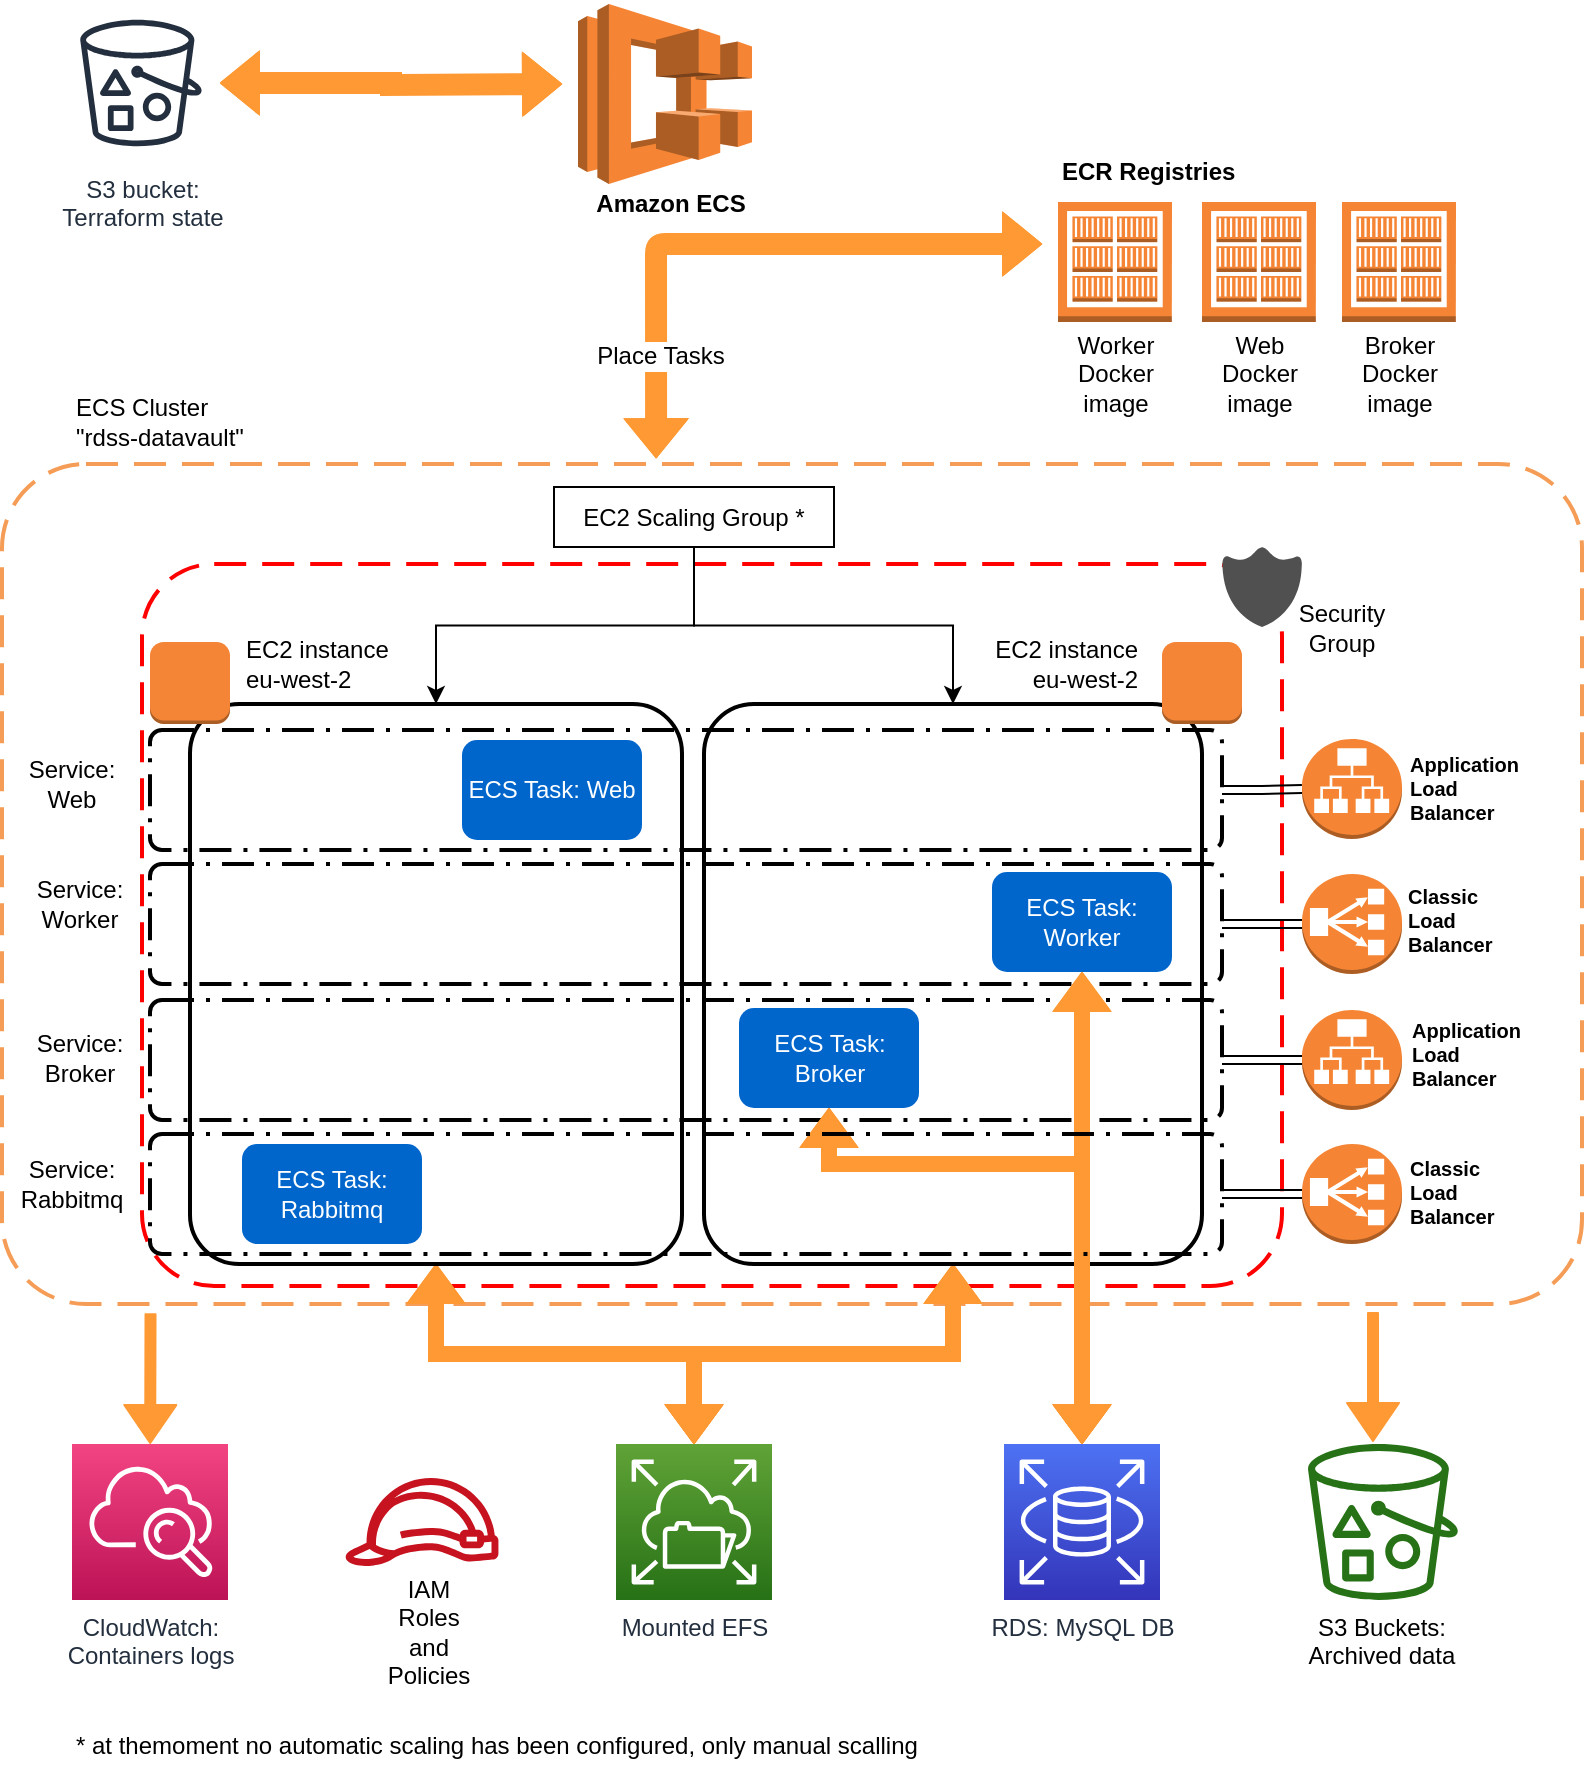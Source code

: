 <mxfile version="10.5.8" type="device"><diagram id="cYoMlDDocEuUVfcbkmOU" name="Page-1"><mxGraphModel dx="1394" dy="887" grid="1" gridSize="10" guides="1" tooltips="1" connect="1" arrows="1" fold="1" page="1" pageScale="1" pageWidth="827" pageHeight="1169" math="0" shadow="0"><root><mxCell id="0"/><mxCell id="1" parent="0"/><mxCell id="knuvIJl5rRIHD-LY8aXA-88" value="" style="rounded=1;arcSize=10;dashed=1;strokeColor=#ff0000;fillColor=none;gradientColor=none;dashPattern=8 4;strokeWidth=2;fontSize=10;fontColor=#000000;align=left;" vertex="1" parent="1"><mxGeometry x="80" y="360" width="570" height="361" as="geometry"/></mxCell><mxCell id="knuvIJl5rRIHD-LY8aXA-25" value="" style="rounded=1;arcSize=10;dashed=1;strokeColor=#F59D56;fillColor=none;gradientColor=none;dashPattern=8 4;strokeWidth=2;fontColor=#000000;align=left;" vertex="1" parent="1"><mxGeometry x="10" y="310" width="790" height="420" as="geometry"/></mxCell><mxCell id="knuvIJl5rRIHD-LY8aXA-77" style="edgeStyle=orthogonalEdgeStyle;rounded=0;orthogonalLoop=1;jettySize=auto;html=1;exitX=1;exitY=0.5;exitDx=0;exitDy=0;entryX=0;entryY=0.5;entryDx=0;entryDy=0;entryPerimeter=0;fontColor=#000000;shape=link;" edge="1" parent="1" source="knuvIJl5rRIHD-LY8aXA-44" target="knuvIJl5rRIHD-LY8aXA-73"><mxGeometry relative="1" as="geometry"/></mxCell><mxCell id="knuvIJl5rRIHD-LY8aXA-44" value="" style="rounded=1;arcSize=10;dashed=1;strokeColor=#000000;fillColor=none;gradientColor=none;dashPattern=8 3 1 3;strokeWidth=2;fontColor=#000000;align=left;" vertex="1" parent="1"><mxGeometry x="84" y="510" width="536" height="60" as="geometry"/></mxCell><mxCell id="knuvIJl5rRIHD-LY8aXA-63" style="edgeStyle=orthogonalEdgeStyle;rounded=0;orthogonalLoop=1;jettySize=auto;html=1;exitX=0.5;exitY=1;exitDx=0;exitDy=0;fontColor=#000000;startArrow=classic;startFill=1;shape=flexArrow;width=7;strokeColor=#FF9933;fillColor=#FF9933;" edge="1" parent="1" source="knuvIJl5rRIHD-LY8aXA-33" target="knuvIJl5rRIHD-LY8aXA-57"><mxGeometry relative="1" as="geometry"/></mxCell><mxCell id="knuvIJl5rRIHD-LY8aXA-33" value="" style="rounded=1;arcSize=10;dashed=0;strokeColor=#000000;fillColor=none;gradientColor=none;strokeWidth=2;fontColor=#000000;align=left;" vertex="1" parent="1"><mxGeometry x="361" y="430" width="249" height="280" as="geometry"/></mxCell><mxCell id="knuvIJl5rRIHD-LY8aXA-81" style="edgeStyle=orthogonalEdgeStyle;shape=link;rounded=0;orthogonalLoop=1;jettySize=auto;html=1;exitX=1;exitY=0.5;exitDx=0;exitDy=0;entryX=0;entryY=0.5;entryDx=0;entryDy=0;entryPerimeter=0;fontColor=#000000;" edge="1" parent="1" source="knuvIJl5rRIHD-LY8aXA-42" target="knuvIJl5rRIHD-LY8aXA-79"><mxGeometry relative="1" as="geometry"/></mxCell><mxCell id="knuvIJl5rRIHD-LY8aXA-42" value="" style="rounded=1;arcSize=10;dashed=1;strokeColor=#000000;fillColor=none;gradientColor=none;dashPattern=8 3 1 3;strokeWidth=2;fontColor=#000000;align=left;" vertex="1" parent="1"><mxGeometry x="84" y="578" width="536" height="60" as="geometry"/></mxCell><mxCell id="knuvIJl5rRIHD-LY8aXA-65" style="edgeStyle=orthogonalEdgeStyle;rounded=0;orthogonalLoop=1;jettySize=auto;html=1;exitX=0.5;exitY=1;exitDx=0;exitDy=0;fontColor=#000000;shape=flexArrow;startArrow=block;strokeColor=#FF9933;width=7;fillColor=#FF9933;" edge="1" parent="1" source="knuvIJl5rRIHD-LY8aXA-17"><mxGeometry relative="1" as="geometry"><mxPoint x="550" y="800" as="targetPoint"/></mxGeometry></mxCell><mxCell id="knuvIJl5rRIHD-LY8aXA-17" value="ECS Task: Worker" style="rounded=1;whiteSpace=wrap;html=1;fillColor=#0066CC;align=center;strokeColor=none;fontColor=#FFFFFF;" vertex="1" parent="1"><mxGeometry x="505" y="514" width="90" height="50" as="geometry"/></mxCell><mxCell id="knuvIJl5rRIHD-LY8aXA-64" style="edgeStyle=orthogonalEdgeStyle;rounded=0;orthogonalLoop=1;jettySize=auto;html=1;exitX=0.5;exitY=1;exitDx=0;exitDy=0;fontColor=#000000;startArrow=classic;startFill=1;shape=flexArrow;fillColor=#FF9933;strokeColor=#FF9933;width=7;" edge="1" parent="1" source="knuvIJl5rRIHD-LY8aXA-15" target="knuvIJl5rRIHD-LY8aXA-58"><mxGeometry relative="1" as="geometry"><Array as="points"><mxPoint x="424" y="660"/><mxPoint x="550" y="660"/></Array></mxGeometry></mxCell><mxCell id="knuvIJl5rRIHD-LY8aXA-15" value="&lt;div align=&quot;center&quot;&gt;ECS Task: Broker&lt;br&gt;&lt;/div&gt;" style="rounded=1;whiteSpace=wrap;html=1;fillColor=#0066CC;align=center;strokeColor=none;fontColor=#FFFFFF;" vertex="1" parent="1"><mxGeometry x="378.5" y="582" width="90" height="50" as="geometry"/></mxCell><mxCell id="knuvIJl5rRIHD-LY8aXA-84" style="edgeStyle=orthogonalEdgeStyle;shape=link;rounded=0;orthogonalLoop=1;jettySize=auto;html=1;exitX=1;exitY=0.5;exitDx=0;exitDy=0;entryX=0;entryY=0.5;entryDx=0;entryDy=0;entryPerimeter=0;fontSize=10;fontColor=#000000;" edge="1" parent="1" source="knuvIJl5rRIHD-LY8aXA-40" target="knuvIJl5rRIHD-LY8aXA-82"><mxGeometry relative="1" as="geometry"/></mxCell><mxCell id="knuvIJl5rRIHD-LY8aXA-40" value="" style="rounded=1;arcSize=10;dashed=1;strokeColor=#000000;fillColor=none;gradientColor=none;dashPattern=8 3 1 3;strokeWidth=2;fontColor=#000000;align=left;" vertex="1" parent="1"><mxGeometry x="84" y="443" width="536" height="60" as="geometry"/></mxCell><mxCell id="knuvIJl5rRIHD-LY8aXA-13" value="&lt;div&gt;EC2 instance&lt;/div&gt;&lt;div&gt;eu-west-2&lt;br&gt;&lt;/div&gt;" style="text;html=1;strokeColor=none;fillColor=none;align=right;verticalAlign=middle;whiteSpace=wrap;rounded=0;" vertex="1" parent="1"><mxGeometry x="470" y="390" width="110" height="40" as="geometry"/></mxCell><mxCell id="knuvIJl5rRIHD-LY8aXA-34" value="" style="dashed=0;html=1;shape=mxgraph.aws3.instance;fillColor=#F58536;gradientColor=none;dashed=0;rounded=0;strokeColor=#FF9933;strokeWidth=3;fontColor=#000000;align=left;" vertex="1" parent="1"><mxGeometry x="590" y="399" width="40" height="41" as="geometry"/></mxCell><mxCell id="knuvIJl5rRIHD-LY8aXA-62" style="edgeStyle=orthogonalEdgeStyle;rounded=0;orthogonalLoop=1;jettySize=auto;html=1;exitX=0.5;exitY=1;exitDx=0;exitDy=0;fontColor=#000000;startArrow=classic;startFill=1;shape=flexArrow;strokeColor=#FF9933;fillColor=#FF9933;width=7;" edge="1" parent="1" source="knuvIJl5rRIHD-LY8aXA-31" target="knuvIJl5rRIHD-LY8aXA-57"><mxGeometry relative="1" as="geometry"/></mxCell><mxCell id="knuvIJl5rRIHD-LY8aXA-31" value="" style="rounded=1;arcSize=10;dashed=0;strokeColor=#000000;fillColor=none;gradientColor=none;strokeWidth=2;fontColor=#000000;align=left;" vertex="1" parent="1"><mxGeometry x="104" y="430" width="246" height="280" as="geometry"/></mxCell><mxCell id="knuvIJl5rRIHD-LY8aXA-2" value="&lt;div align=&quot;left&quot;&gt;ECS Cluster &lt;/div&gt;&lt;div align=&quot;left&quot;&gt;&quot;rdss-datavault&quot;&lt;br&gt;&lt;/div&gt;" style="text;html=1;strokeColor=none;fillColor=none;align=center;verticalAlign=middle;whiteSpace=wrap;rounded=0;" vertex="1" parent="1"><mxGeometry x="24" y="274" width="130" height="30" as="geometry"/></mxCell><mxCell id="knuvIJl5rRIHD-LY8aXA-4" value="&lt;div&gt;EC2 instance&lt;/div&gt;&lt;div&gt;eu-west-2&lt;br&gt;&lt;/div&gt;" style="text;html=1;strokeColor=none;fillColor=none;align=left;verticalAlign=middle;whiteSpace=wrap;rounded=0;" vertex="1" parent="1"><mxGeometry x="130" y="390" width="110" height="40" as="geometry"/></mxCell><mxCell id="knuvIJl5rRIHD-LY8aXA-66" style="edgeStyle=orthogonalEdgeStyle;rounded=0;orthogonalLoop=1;jettySize=auto;html=1;exitX=0.5;exitY=1;exitDx=0;exitDy=0;entryX=0.5;entryY=0;entryDx=0;entryDy=0;fontColor=#000000;" edge="1" parent="1" source="knuvIJl5rRIHD-LY8aXA-6" target="knuvIJl5rRIHD-LY8aXA-31"><mxGeometry relative="1" as="geometry"/></mxCell><mxCell id="knuvIJl5rRIHD-LY8aXA-67" style="edgeStyle=orthogonalEdgeStyle;rounded=0;orthogonalLoop=1;jettySize=auto;html=1;exitX=0.5;exitY=1;exitDx=0;exitDy=0;entryX=0.5;entryY=0;entryDx=0;entryDy=0;fontColor=#000000;" edge="1" parent="1" source="knuvIJl5rRIHD-LY8aXA-6" target="knuvIJl5rRIHD-LY8aXA-33"><mxGeometry relative="1" as="geometry"/></mxCell><mxCell id="knuvIJl5rRIHD-LY8aXA-6" value="EC2 Scaling Group *" style="rounded=0;whiteSpace=wrap;html=1;fillColor=none;align=center;" vertex="1" parent="1"><mxGeometry x="286" y="321.5" width="140" height="30" as="geometry"/></mxCell><mxCell id="knuvIJl5rRIHD-LY8aXA-14" value="&lt;div align=&quot;center&quot;&gt;ECS Task: Web&lt;br&gt;&lt;/div&gt;" style="rounded=1;whiteSpace=wrap;html=1;fillColor=#0066CC;align=center;strokeColor=none;fontColor=#FFFFFF;" vertex="1" parent="1"><mxGeometry x="240" y="448" width="90" height="50" as="geometry"/></mxCell><mxCell id="knuvIJl5rRIHD-LY8aXA-16" value="&lt;div align=&quot;center&quot;&gt;ECS Task: Rabbitmq&lt;br&gt;&lt;/div&gt;" style="rounded=1;whiteSpace=wrap;html=1;fillColor=#0066CC;align=center;strokeColor=none;fontColor=#FFFFFF;" vertex="1" parent="1"><mxGeometry x="130" y="650" width="90" height="50" as="geometry"/></mxCell><mxCell id="knuvIJl5rRIHD-LY8aXA-18" value="* at themoment no automatic scaling has been configured, only manual scalling" style="text;html=1;strokeColor=none;fillColor=none;align=left;verticalAlign=bottom;whiteSpace=wrap;rounded=0;fontColor=#000000;labelPosition=center;verticalLabelPosition=top;textDirection=ltr;" vertex="1" parent="1"><mxGeometry x="45" y="960" width="512" height="10" as="geometry"/></mxCell><mxCell id="knuvIJl5rRIHD-LY8aXA-20" value="" style="outlineConnect=0;dashed=0;verticalLabelPosition=bottom;verticalAlign=top;align=center;html=1;shape=mxgraph.aws3.ecs;fillColor=#F58534;gradientColor=none;rounded=0;strokeColor=#FF9933;strokeWidth=3;fontColor=#000000;" vertex="1" parent="1"><mxGeometry x="298" y="80" width="87" height="90" as="geometry"/></mxCell><mxCell id="knuvIJl5rRIHD-LY8aXA-28" value="&lt;b&gt;Amazon ECS&lt;/b&gt;" style="text;html=1;strokeColor=none;fillColor=none;align=center;verticalAlign=middle;whiteSpace=wrap;rounded=0;dashed=1;fontColor=#000000;" vertex="1" parent="1"><mxGeometry x="298" y="170" width="93" height="20" as="geometry"/></mxCell><mxCell id="knuvIJl5rRIHD-LY8aXA-32" value="" style="dashed=0;html=1;shape=mxgraph.aws3.instance;fillColor=#F58536;gradientColor=none;dashed=0;rounded=0;strokeColor=#FF9933;strokeWidth=3;fontColor=#000000;align=left;" vertex="1" parent="1"><mxGeometry x="84" y="399" width="40" height="41" as="geometry"/></mxCell><mxCell id="knuvIJl5rRIHD-LY8aXA-78" style="edgeStyle=orthogonalEdgeStyle;shape=link;rounded=0;orthogonalLoop=1;jettySize=auto;html=1;exitX=1;exitY=0.5;exitDx=0;exitDy=0;entryX=0;entryY=0.5;entryDx=0;entryDy=0;entryPerimeter=0;fontColor=#000000;" edge="1" parent="1" source="knuvIJl5rRIHD-LY8aXA-41" target="knuvIJl5rRIHD-LY8aXA-75"><mxGeometry relative="1" as="geometry"/></mxCell><mxCell id="knuvIJl5rRIHD-LY8aXA-41" value="" style="rounded=1;arcSize=10;dashed=1;strokeColor=#000000;fillColor=none;gradientColor=none;dashPattern=8 3 1 3;strokeWidth=2;fontColor=#000000;align=left;" vertex="1" parent="1"><mxGeometry x="84" y="645" width="536" height="60" as="geometry"/></mxCell><mxCell id="knuvIJl5rRIHD-LY8aXA-45" value="Service: Web" style="text;html=1;strokeColor=none;fillColor=none;align=center;verticalAlign=middle;whiteSpace=wrap;rounded=0;dashed=1;fontColor=#000000;" vertex="1" parent="1"><mxGeometry x="20" y="460" width="50" height="20" as="geometry"/></mxCell><mxCell id="knuvIJl5rRIHD-LY8aXA-46" value="Service: Worker" style="text;html=1;strokeColor=none;fillColor=none;align=center;verticalAlign=middle;whiteSpace=wrap;rounded=0;dashed=1;fontColor=#000000;" vertex="1" parent="1"><mxGeometry x="24" y="520" width="50" height="20" as="geometry"/></mxCell><mxCell id="knuvIJl5rRIHD-LY8aXA-47" value="Service: Broker" style="text;html=1;strokeColor=none;fillColor=none;align=center;verticalAlign=middle;whiteSpace=wrap;rounded=0;dashed=1;fontColor=#000000;" vertex="1" parent="1"><mxGeometry x="24" y="597" width="50" height="20" as="geometry"/></mxCell><mxCell id="knuvIJl5rRIHD-LY8aXA-48" value="Service: Rabbitmq" style="text;html=1;strokeColor=none;fillColor=none;align=center;verticalAlign=middle;whiteSpace=wrap;rounded=0;dashed=1;fontColor=#000000;" vertex="1" parent="1"><mxGeometry x="20" y="660" width="50" height="20" as="geometry"/></mxCell><mxCell id="knuvIJl5rRIHD-LY8aXA-57" value="Mounted EFS" style="outlineConnect=0;fontColor=#232F3E;gradientColor=#60A337;gradientDirection=north;fillColor=#277116;strokeColor=#ffffff;dashed=0;verticalLabelPosition=bottom;verticalAlign=top;align=center;html=1;fontSize=12;fontStyle=0;aspect=fixed;shape=mxgraph.aws4.resourceIcon;resIcon=mxgraph.aws4.elastic_file_system;rounded=0;" vertex="1" parent="1"><mxGeometry x="317" y="800" width="78" height="78" as="geometry"/></mxCell><mxCell id="knuvIJl5rRIHD-LY8aXA-58" value="RDS: MySQL DB" style="outlineConnect=0;fontColor=#232F3E;gradientColor=#4D72F3;gradientDirection=north;fillColor=#3334B9;strokeColor=#ffffff;dashed=0;verticalLabelPosition=bottom;verticalAlign=top;align=center;html=1;fontSize=12;fontStyle=0;aspect=fixed;shape=mxgraph.aws4.resourceIcon;resIcon=mxgraph.aws4.rds;rounded=0;" vertex="1" parent="1"><mxGeometry x="511" y="800" width="78" height="78" as="geometry"/></mxCell><mxCell id="knuvIJl5rRIHD-LY8aXA-61" value="&lt;div&gt;CloudWatch: &lt;br&gt;&lt;/div&gt;&lt;div&gt;Containers logs&lt;/div&gt;" style="outlineConnect=0;fontColor=#232F3E;gradientColor=#F34482;gradientDirection=north;fillColor=#BC1356;strokeColor=#ffffff;dashed=0;verticalLabelPosition=bottom;verticalAlign=top;align=center;html=1;fontSize=12;fontStyle=0;aspect=fixed;shape=mxgraph.aws4.resourceIcon;resIcon=mxgraph.aws4.cloudwatch;rounded=0;" vertex="1" parent="1"><mxGeometry x="45" y="800" width="78" height="78" as="geometry"/></mxCell><mxCell id="knuvIJl5rRIHD-LY8aXA-73" value="" style="outlineConnect=0;dashed=0;verticalLabelPosition=bottom;verticalAlign=top;align=center;html=1;shape=mxgraph.aws3.classic_load_balancer;fillColor=#F58534;gradientColor=none;rounded=0;strokeColor=#FF9933;strokeWidth=3;fontColor=#000000;" vertex="1" parent="1"><mxGeometry x="660" y="515" width="50" height="50" as="geometry"/></mxCell><mxCell id="knuvIJl5rRIHD-LY8aXA-74" value="&lt;div style=&quot;font-size: 10px;&quot;&gt;Classic&lt;/div&gt;&lt;div style=&quot;font-size: 10px;&quot;&gt;Load Balancer&lt;br style=&quot;font-size: 10px;&quot;&gt;&lt;/div&gt;" style="text;html=1;strokeColor=none;fillColor=none;align=left;verticalAlign=middle;whiteSpace=wrap;rounded=0;dashed=1;fontColor=#000000;fontSize=10;fontStyle=1" vertex="1" parent="1"><mxGeometry x="711" y="510" width="61" height="56" as="geometry"/></mxCell><mxCell id="knuvIJl5rRIHD-LY8aXA-75" value="" style="outlineConnect=0;dashed=0;verticalLabelPosition=bottom;verticalAlign=top;align=center;html=1;shape=mxgraph.aws3.classic_load_balancer;fillColor=#F58534;gradientColor=none;rounded=0;strokeColor=#FF9933;strokeWidth=3;fontColor=#000000;" vertex="1" parent="1"><mxGeometry x="660" y="650" width="50" height="50" as="geometry"/></mxCell><mxCell id="knuvIJl5rRIHD-LY8aXA-76" value="&lt;div style=&quot;font-size: 10px;&quot;&gt;Classic&lt;/div&gt;&lt;div style=&quot;font-size: 10px;&quot;&gt;Load Balancer&lt;br style=&quot;font-size: 10px;&quot;&gt;&lt;/div&gt;" style="text;html=1;strokeColor=none;fillColor=none;align=left;verticalAlign=middle;whiteSpace=wrap;rounded=0;dashed=1;fontColor=#000000;fontStyle=1;fontSize=10;" vertex="1" parent="1"><mxGeometry x="712" y="646" width="61" height="56" as="geometry"/></mxCell><mxCell id="knuvIJl5rRIHD-LY8aXA-79" value="" style="outlineConnect=0;dashed=0;verticalLabelPosition=bottom;verticalAlign=top;align=center;html=1;shape=mxgraph.aws3.application_load_balancer;fillColor=#F58534;gradientColor=none;rounded=0;strokeColor=#FF9933;strokeWidth=3;fontColor=#000000;" vertex="1" parent="1"><mxGeometry x="660" y="583" width="50" height="50" as="geometry"/></mxCell><mxCell id="knuvIJl5rRIHD-LY8aXA-80" value="&lt;div style=&quot;font-size: 10px;&quot;&gt;Application&lt;/div&gt;&lt;div style=&quot;font-size: 10px;&quot;&gt;Load Balancer&lt;br style=&quot;font-size: 10px;&quot;&gt;&lt;/div&gt;" style="text;html=1;strokeColor=none;fillColor=none;align=left;verticalAlign=middle;whiteSpace=wrap;rounded=0;dashed=1;fontColor=#000000;fontSize=10;fontStyle=1" vertex="1" parent="1"><mxGeometry x="713" y="576.5" width="61" height="56" as="geometry"/></mxCell><mxCell id="knuvIJl5rRIHD-LY8aXA-82" value="" style="outlineConnect=0;dashed=0;verticalLabelPosition=bottom;verticalAlign=top;align=center;html=1;shape=mxgraph.aws3.application_load_balancer;fillColor=#F58534;gradientColor=none;rounded=0;strokeColor=#FF9933;strokeWidth=3;fontColor=#000000;" vertex="1" parent="1"><mxGeometry x="660" y="447.5" width="50" height="50" as="geometry"/></mxCell><mxCell id="knuvIJl5rRIHD-LY8aXA-83" value="&lt;div style=&quot;font-size: 10px;&quot;&gt;Application&lt;/div&gt;&lt;div style=&quot;font-size: 10px;&quot;&gt;Load Balancer&lt;br style=&quot;font-size: 10px;&quot;&gt;&lt;/div&gt;" style="text;html=1;strokeColor=none;fillColor=none;align=left;verticalAlign=middle;whiteSpace=wrap;rounded=0;dashed=1;fontColor=#000000;fontSize=10;fontStyle=1" vertex="1" parent="1"><mxGeometry x="712" y="444" width="61" height="56" as="geometry"/></mxCell><mxCell id="knuvIJl5rRIHD-LY8aXA-87" value="" style="shape=flexArrow;endArrow=classic;html=1;strokeColor=#FF9933;fillColor=#FF9933;fontSize=10;fontColor=#000000;exitX=0.094;exitY=1.011;exitDx=0;exitDy=0;exitPerimeter=0;width=5;" edge="1" parent="1" source="knuvIJl5rRIHD-LY8aXA-25" target="knuvIJl5rRIHD-LY8aXA-61"><mxGeometry width="50" height="50" relative="1" as="geometry"><mxPoint x="10" y="1040" as="sourcePoint"/><mxPoint x="60" y="990" as="targetPoint"/></mxGeometry></mxCell><mxCell id="knuvIJl5rRIHD-LY8aXA-89" value="" style="shadow=0;dashed=0;html=1;strokeColor=none;labelPosition=center;verticalLabelPosition=bottom;verticalAlign=top;align=center;shape=mxgraph.mscae.oms.security;fillColor=#505050;rounded=0;fontSize=10;fontColor=#000000;" vertex="1" parent="1"><mxGeometry x="620" y="351.5" width="40" height="40" as="geometry"/></mxCell><mxCell id="knuvIJl5rRIHD-LY8aXA-90" value="&lt;font style=&quot;font-size: 12px&quot;&gt;Security Group&lt;/font&gt;" style="text;html=1;strokeColor=none;fillColor=none;align=center;verticalAlign=middle;whiteSpace=wrap;rounded=0;dashed=1;fontSize=10;fontColor=#000000;" vertex="1" parent="1"><mxGeometry x="660" y="381.5" width="40" height="20" as="geometry"/></mxCell><mxCell id="knuvIJl5rRIHD-LY8aXA-91" value="" style="outlineConnect=0;fontColor=#232F3E;gradientColor=none;fillColor=#277116;strokeColor=none;dashed=0;verticalLabelPosition=bottom;verticalAlign=top;align=center;html=1;fontSize=12;fontStyle=0;aspect=fixed;shape=mxgraph.aws4.bucket_with_objects;rounded=0;" vertex="1" parent="1"><mxGeometry x="663" y="800" width="75" height="78" as="geometry"/></mxCell><mxCell id="knuvIJl5rRIHD-LY8aXA-93" value="" style="shape=flexArrow;endArrow=classic;html=1;strokeColor=#FF9933;fillColor=#FF9933;fontSize=10;fontColor=#000000;exitX=0.094;exitY=1.011;exitDx=0;exitDy=0;exitPerimeter=0;width=5;" edge="1" parent="1"><mxGeometry width="50" height="50" relative="1" as="geometry"><mxPoint x="695.5" y="734" as="sourcePoint"/><mxPoint x="695.5" y="799" as="targetPoint"/></mxGeometry></mxCell><mxCell id="knuvIJl5rRIHD-LY8aXA-94" value="S3 Buckets: Archived data" style="text;html=1;strokeColor=none;fillColor=none;align=center;verticalAlign=top;whiteSpace=wrap;rounded=0;dashed=1;fontSize=12;fontColor=#000000;" vertex="1" parent="1"><mxGeometry x="655" y="878" width="90" height="40" as="geometry"/></mxCell><mxCell id="knuvIJl5rRIHD-LY8aXA-102" value="" style="outlineConnect=0;dashed=0;verticalLabelPosition=bottom;verticalAlign=top;align=center;html=1;shape=mxgraph.aws3.ecr_registry;fillColor=#F58534;gradientColor=none;rounded=0;strokeColor=#FF9933;strokeWidth=3;fontSize=12;fontColor=#000000;" vertex="1" parent="1"><mxGeometry x="680" y="179" width="57" height="60" as="geometry"/></mxCell><mxCell id="knuvIJl5rRIHD-LY8aXA-103" value="" style="outlineConnect=0;dashed=0;verticalLabelPosition=bottom;verticalAlign=top;align=center;html=1;shape=mxgraph.aws3.ecr_registry;fillColor=#F58534;gradientColor=none;rounded=0;strokeColor=#FF9933;strokeWidth=3;fontSize=12;fontColor=#000000;" vertex="1" parent="1"><mxGeometry x="538" y="179" width="57" height="60" as="geometry"/></mxCell><mxCell id="knuvIJl5rRIHD-LY8aXA-104" value="" style="outlineConnect=0;dashed=0;verticalLabelPosition=bottom;verticalAlign=top;align=center;html=1;shape=mxgraph.aws3.ecr_registry;fillColor=#F58534;gradientColor=none;rounded=0;strokeColor=#FF9933;strokeWidth=3;fontSize=12;fontColor=#000000;" vertex="1" parent="1"><mxGeometry x="610" y="179" width="57" height="60" as="geometry"/></mxCell><mxCell id="knuvIJl5rRIHD-LY8aXA-105" value="ECR Registries" style="text;html=1;strokeColor=none;fillColor=none;align=left;verticalAlign=middle;whiteSpace=wrap;rounded=0;dashed=1;fontSize=12;fontColor=#000000;fontStyle=1" vertex="1" parent="1"><mxGeometry x="538" y="154" width="111" height="20" as="geometry"/></mxCell><mxCell id="knuvIJl5rRIHD-LY8aXA-106" value="&lt;div&gt;Worker Docker&lt;/div&gt;&lt;div&gt;image&lt;/div&gt;" style="text;html=1;strokeColor=none;fillColor=none;align=center;verticalAlign=middle;whiteSpace=wrap;rounded=0;dashed=1;fontSize=12;fontColor=#000000;" vertex="1" parent="1"><mxGeometry x="547" y="239" width="40" height="51" as="geometry"/></mxCell><mxCell id="knuvIJl5rRIHD-LY8aXA-107" value="&lt;div&gt;Web Docker&lt;/div&gt;&lt;div&gt;image&lt;/div&gt;" style="text;html=1;strokeColor=none;fillColor=none;align=center;verticalAlign=middle;whiteSpace=wrap;rounded=0;dashed=1;fontSize=12;fontColor=#000000;" vertex="1" parent="1"><mxGeometry x="619" y="239" width="40" height="51" as="geometry"/></mxCell><mxCell id="knuvIJl5rRIHD-LY8aXA-108" value="&lt;div&gt;Broker Docker&lt;/div&gt;&lt;div&gt;image&lt;/div&gt;" style="text;html=1;strokeColor=none;fillColor=none;align=center;verticalAlign=middle;whiteSpace=wrap;rounded=0;dashed=1;fontSize=12;fontColor=#000000;" vertex="1" parent="1"><mxGeometry x="689" y="239" width="40" height="51" as="geometry"/></mxCell><mxCell id="knuvIJl5rRIHD-LY8aXA-110" value="" style="shape=flexArrow;endArrow=classic;startArrow=classic;html=1;strokeColor=#FF9933;fillColor=#FF9933;fontSize=12;fontColor=#000000;exitX=0.414;exitY=-0.007;exitDx=0;exitDy=0;exitPerimeter=0;" edge="1" parent="1" source="knuvIJl5rRIHD-LY8aXA-25"><mxGeometry width="50" height="50" relative="1" as="geometry"><mxPoint x="10" y="1040" as="sourcePoint"/><mxPoint x="530" y="200" as="targetPoint"/><Array as="points"><mxPoint x="337" y="200"/></Array></mxGeometry></mxCell><mxCell id="knuvIJl5rRIHD-LY8aXA-111" value="Place Tasks" style="text;html=1;resizable=0;points=[];align=center;verticalAlign=middle;labelBackgroundColor=#ffffff;fontSize=12;fontColor=#000000;" vertex="1" connectable="0" parent="knuvIJl5rRIHD-LY8aXA-110"><mxGeometry x="-0.467" y="-2" relative="1" as="geometry"><mxPoint y="29" as="offset"/></mxGeometry></mxCell><mxCell id="knuvIJl5rRIHD-LY8aXA-112" value="" style="outlineConnect=0;fontColor=#232F3E;gradientColor=none;fillColor=#C7131F;strokeColor=none;dashed=0;verticalLabelPosition=bottom;verticalAlign=top;align=center;html=1;fontSize=12;fontStyle=0;aspect=fixed;shape=mxgraph.aws4.role;rounded=0;" vertex="1" parent="1"><mxGeometry x="181" y="817" width="78" height="44" as="geometry"/></mxCell><mxCell id="knuvIJl5rRIHD-LY8aXA-113" value="IAM Roles and Policies" style="text;html=1;strokeColor=none;fillColor=none;align=center;verticalAlign=middle;whiteSpace=wrap;rounded=0;dashed=1;fontSize=12;fontColor=#000000;" vertex="1" parent="1"><mxGeometry x="198" y="884" width="51" height="20" as="geometry"/></mxCell><mxCell id="knuvIJl5rRIHD-LY8aXA-117" value="" style="edgeStyle=orthogonalEdgeStyle;shape=flexArrow;rounded=0;orthogonalLoop=1;jettySize=auto;html=1;startArrow=block;startFill=0;endArrow=block;endFill=0;strokeColor=#FF9933;fillColor=#FF9933;fontSize=12;fontColor=#000000;" edge="1" parent="1" source="knuvIJl5rRIHD-LY8aXA-114"><mxGeometry relative="1" as="geometry"><mxPoint x="290" y="120" as="targetPoint"/></mxGeometry></mxCell><mxCell id="knuvIJl5rRIHD-LY8aXA-114" value="&lt;div&gt;S3 bucket: &lt;br&gt;&lt;/div&gt;&lt;div&gt;Terraform state&lt;/div&gt;" style="outlineConnect=0;fontColor=#232F3E;gradientColor=none;strokeColor=#232F3E;fillColor=#ffffff;dashed=0;verticalLabelPosition=bottom;verticalAlign=top;align=center;html=1;fontSize=12;fontStyle=0;aspect=fixed;shape=mxgraph.aws4.resourceIcon;resIcon=mxgraph.aws4.bucket_with_objects;rounded=0;" vertex="1" parent="1"><mxGeometry x="40" y="80" width="79" height="79" as="geometry"/></mxCell></root></mxGraphModel></diagram></mxfile>